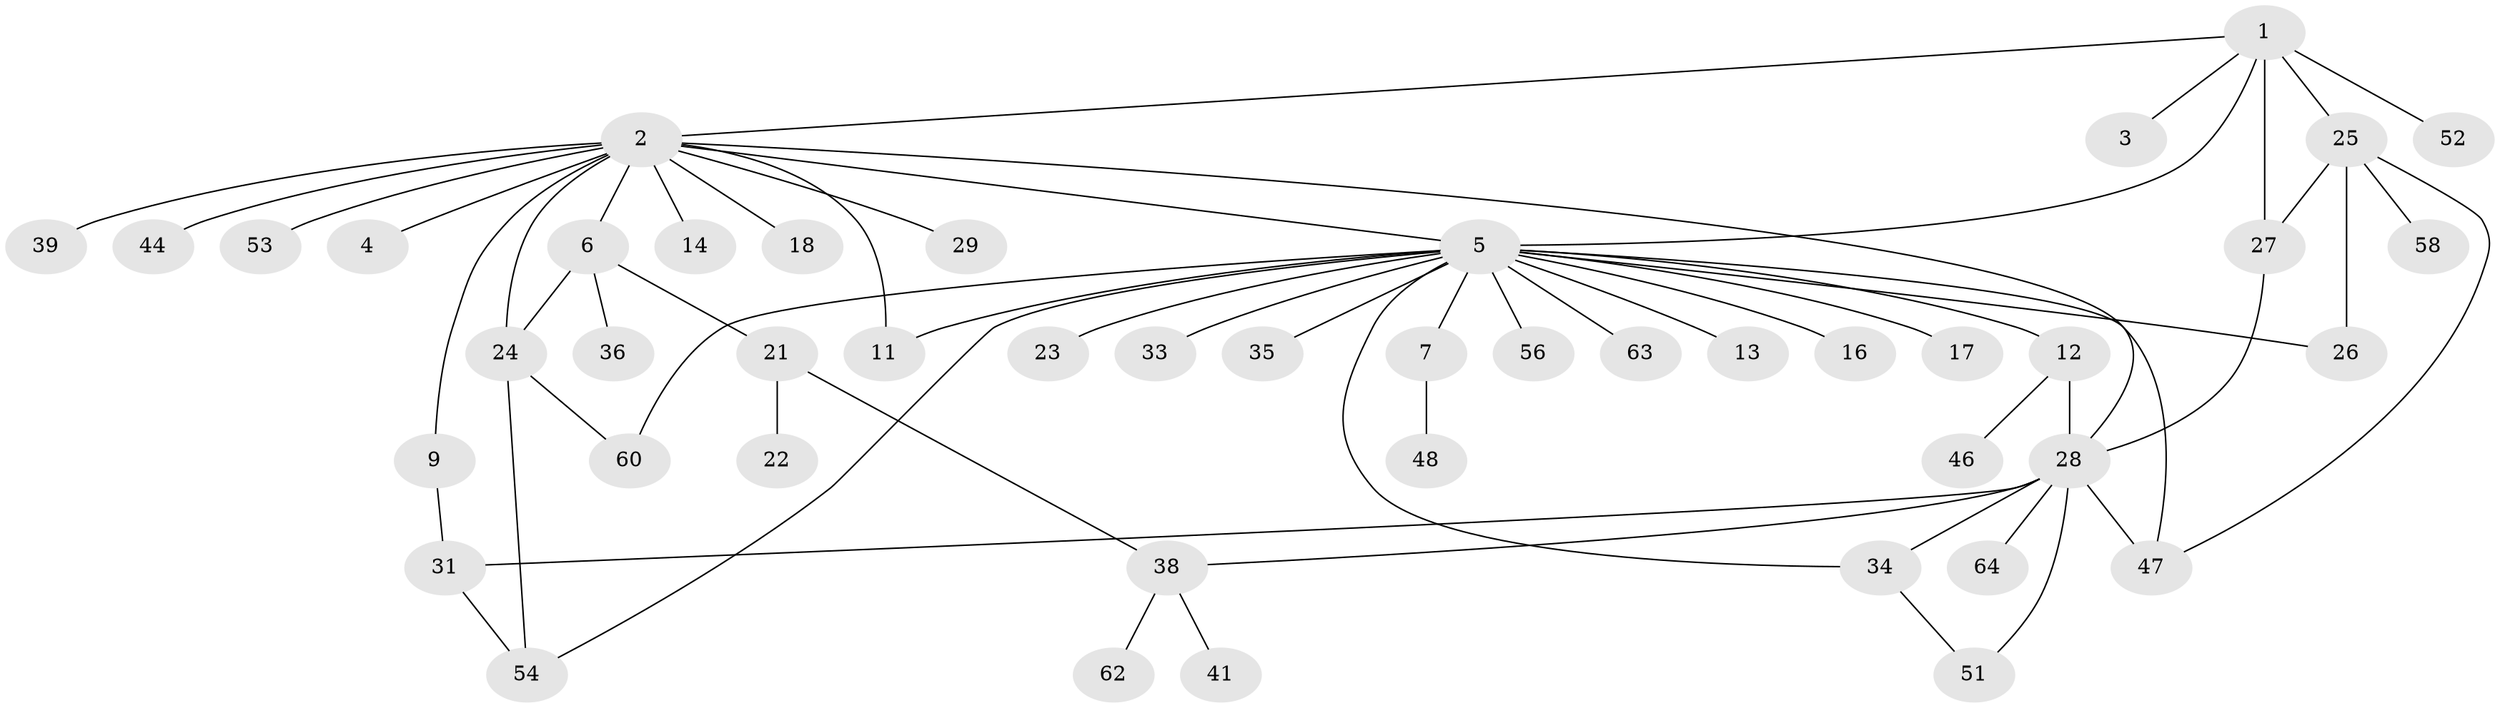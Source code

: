// original degree distribution, {5: 0.03076923076923077, 15: 0.015384615384615385, 1: 0.5076923076923077, 19: 0.015384615384615385, 3: 0.2, 4: 0.06153846153846154, 2: 0.15384615384615385, 10: 0.015384615384615385}
// Generated by graph-tools (version 1.1) at 2025/11/02/27/25 16:11:12]
// undirected, 46 vertices, 61 edges
graph export_dot {
graph [start="1"]
  node [color=gray90,style=filled];
  1 [super="+8"];
  2 [super="+20"];
  3;
  4;
  5 [super="+10"];
  6 [super="+15"];
  7 [super="+50"];
  9 [super="+43"];
  11;
  12 [super="+32"];
  13 [super="+19"];
  14;
  16;
  17 [super="+30"];
  18;
  21 [super="+42"];
  22;
  23;
  24 [super="+49"];
  25 [super="+40"];
  26;
  27;
  28 [super="+55"];
  29;
  31 [super="+45"];
  33;
  34 [super="+37"];
  35;
  36;
  38 [super="+59"];
  39;
  41;
  44;
  46;
  47;
  48;
  51 [super="+57"];
  52;
  53;
  54 [super="+65"];
  56;
  58;
  60 [super="+61"];
  62;
  63;
  64;
  1 -- 2;
  1 -- 3;
  1 -- 27;
  1 -- 52;
  1 -- 5;
  1 -- 25 [weight=2];
  2 -- 4;
  2 -- 5;
  2 -- 6;
  2 -- 9;
  2 -- 11;
  2 -- 14;
  2 -- 18;
  2 -- 24;
  2 -- 28;
  2 -- 29;
  2 -- 39;
  2 -- 44;
  2 -- 53;
  5 -- 7;
  5 -- 11;
  5 -- 12;
  5 -- 13;
  5 -- 16;
  5 -- 17;
  5 -- 23;
  5 -- 26;
  5 -- 33;
  5 -- 35;
  5 -- 47;
  5 -- 54;
  5 -- 56;
  5 -- 63;
  5 -- 34;
  5 -- 60;
  6 -- 24;
  6 -- 36;
  6 -- 21;
  7 -- 48;
  9 -- 31;
  12 -- 28;
  12 -- 46;
  21 -- 22;
  21 -- 38;
  24 -- 60;
  24 -- 54;
  25 -- 27;
  25 -- 58;
  25 -- 26;
  25 -- 47;
  27 -- 28;
  28 -- 31;
  28 -- 34;
  28 -- 38;
  28 -- 47;
  28 -- 51;
  28 -- 64;
  31 -- 54;
  34 -- 51;
  38 -- 41;
  38 -- 62;
}
